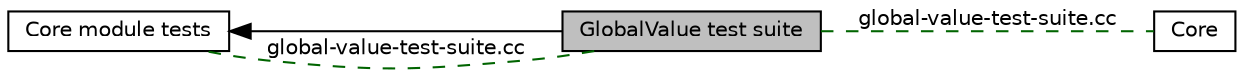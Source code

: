 digraph "GlobalValue test suite"
{
  edge [fontname="Helvetica",fontsize="10",labelfontname="Helvetica",labelfontsize="10"];
  node [fontname="Helvetica",fontsize="10",shape=box];
  rankdir=LR;
  Node2 [label="Core module tests",height=0.2,width=0.4,color="black", fillcolor="white", style="filled",URL="$group__core-tests.html",tooltip="TestSuites for the Core module."];
  Node1 [label="GlobalValue test suite",height=0.2,width=0.4,color="black", fillcolor="grey75", style="filled", fontcolor="black",tooltip=" "];
  Node3 [label="Core",height=0.2,width=0.4,color="black", fillcolor="white", style="filled",URL="$group__core.html",tooltip="The \"core\" module contains:"];
  Node2->Node1 [shape=plaintext, dir="back", style="solid"];
  Node1->Node3 [shape=plaintext, label="global-value-test-suite.cc", color="darkgreen", dir="none", style="dashed"];
  Node1->Node2 [shape=plaintext, label="global-value-test-suite.cc", color="darkgreen", dir="none", style="dashed"];
}
